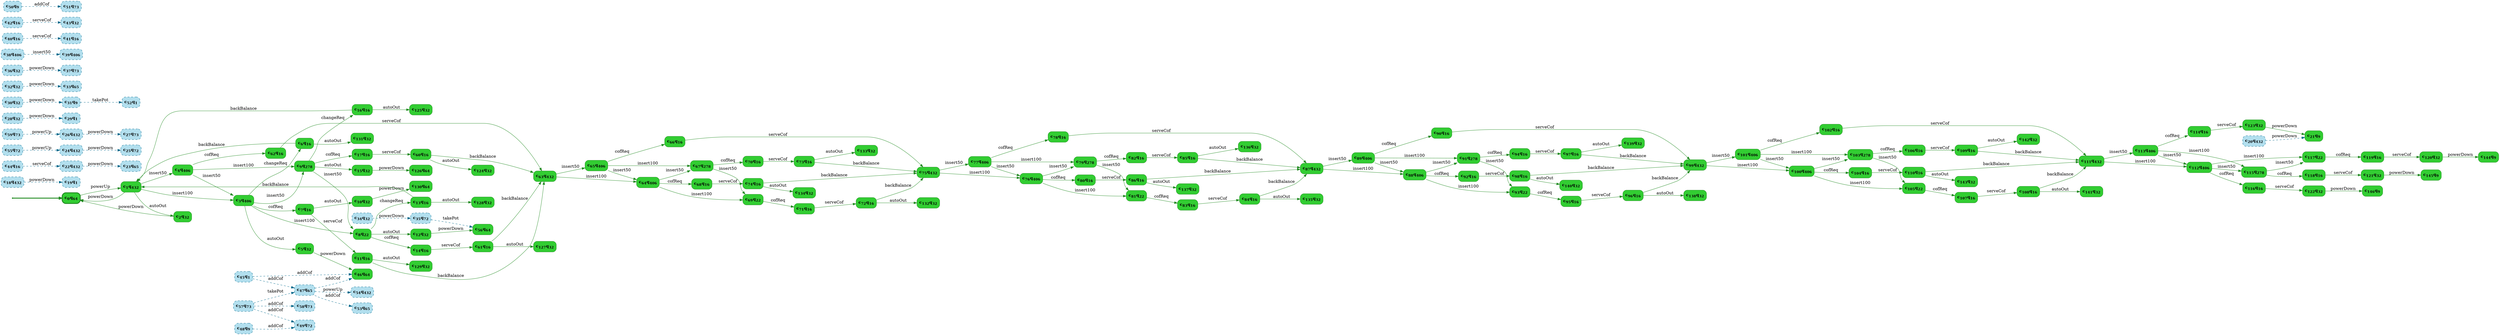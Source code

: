 digraph g {

	rankdir="LR"

	__invisible__[shape="point", color="forestgreen"]
	c0q64[label=<<b>c<sub>0</sub>q<sub>64</sub></b>>, shape="box", style="rounded, filled", fillcolor="limegreen", color="forestgreen", penwidth=3] // Initial
	c1q432[label=<<b>c<sub>1</sub>q<sub>432</sub></b>>, shape="box", style="rounded, filled", fillcolor="limegreen", color="forestgreen"]
	c2q32[label=<<b>c<sub>2</sub>q<sub>32</sub></b>>, shape="box", style="rounded, filled", fillcolor="limegreen", color="forestgreen"]
	c3q406[label=<<b>c<sub>3</sub>q<sub>406</sub></b>>, shape="box", style="rounded, filled", fillcolor="limegreen", color="forestgreen"]
	c5q32[label=<<b>c<sub>5</sub>q<sub>32</sub></b>>, shape="box", style="rounded, filled", fillcolor="limegreen", color="forestgreen"]
	c46q64[label=<<b>c<sub>46</sub>q<sub>64</sub></b>>, shape="box", style="rounded, filled", fillcolor="limegreen", color="forestgreen"]
	c6q16[label=<<b>c<sub>6</sub>q<sub>16</sub></b>>, shape="box", style="rounded, filled", fillcolor="limegreen", color="forestgreen"]
	c131q32[label=<<b>c<sub>131</sub>q<sub>32</sub></b>>, shape="box", style="rounded, filled", fillcolor="limegreen", color="forestgreen"]
	c7q16[label=<<b>c<sub>7</sub>q<sub>16</sub></b>>, shape="box", style="rounded, filled", fillcolor="limegreen", color="forestgreen"]
	c10q32[label=<<b>c<sub>10</sub>q<sub>32</sub></b>>, shape="box", style="rounded, filled", fillcolor="limegreen", color="forestgreen"]
	c130q64[label=<<b>c<sub>130</sub>q<sub>64</sub></b>>, shape="box", style="rounded, filled", fillcolor="limegreen", color="forestgreen"]
	c11q16[label=<<b>c<sub>11</sub>q<sub>16</sub></b>>, shape="box", style="rounded, filled", fillcolor="limegreen", color="forestgreen"]
	c129q32[label=<<b>c<sub>129</sub>q<sub>32</sub></b>>, shape="box", style="rounded, filled", fillcolor="limegreen", color="forestgreen"]
	c63q432[label=<<b>c<sub>63</sub>q<sub>432</sub></b>>, shape="box", style="rounded, filled", fillcolor="limegreen", color="forestgreen"]
	c64q406[label=<<b>c<sub>64</sub>q<sub>406</sub></b>>, shape="box", style="rounded, filled", fillcolor="limegreen", color="forestgreen"]
	c68q16[label=<<b>c<sub>68</sub>q<sub>16</sub></b>>, shape="box", style="rounded, filled", fillcolor="limegreen", color="forestgreen"]
	c74q16[label=<<b>c<sub>74</sub>q<sub>16</sub></b>>, shape="box", style="rounded, filled", fillcolor="limegreen", color="forestgreen"]
	c134q32[label=<<b>c<sub>134</sub>q<sub>32</sub></b>>, shape="box", style="rounded, filled", fillcolor="limegreen", color="forestgreen"]
	c75q432[label=<<b>c<sub>75</sub>q<sub>432</sub></b>>, shape="box", style="rounded, filled", fillcolor="limegreen", color="forestgreen"]
	c76q406[label=<<b>c<sub>76</sub>q<sub>406</sub></b>>, shape="box", style="rounded, filled", fillcolor="limegreen", color="forestgreen"]
	c80q16[label=<<b>c<sub>80</sub>q<sub>16</sub></b>>, shape="box", style="rounded, filled", fillcolor="limegreen", color="forestgreen"]
	c86q16[label=<<b>c<sub>86</sub>q<sub>16</sub></b>>, shape="box", style="rounded, filled", fillcolor="limegreen", color="forestgreen"]
	c137q32[label=<<b>c<sub>137</sub>q<sub>32</sub></b>>, shape="box", style="rounded, filled", fillcolor="limegreen", color="forestgreen"]
	c87q432[label=<<b>c<sub>87</sub>q<sub>432</sub></b>>, shape="box", style="rounded, filled", fillcolor="limegreen", color="forestgreen"]
	c88q406[label=<<b>c<sub>88</sub>q<sub>406</sub></b>>, shape="box", style="rounded, filled", fillcolor="limegreen", color="forestgreen"]
	c92q16[label=<<b>c<sub>92</sub>q<sub>16</sub></b>>, shape="box", style="rounded, filled", fillcolor="limegreen", color="forestgreen"]
	c98q16[label=<<b>c<sub>98</sub>q<sub>16</sub></b>>, shape="box", style="rounded, filled", fillcolor="limegreen", color="forestgreen"]
	c140q32[label=<<b>c<sub>140</sub>q<sub>32</sub></b>>, shape="box", style="rounded, filled", fillcolor="limegreen", color="forestgreen"]
	c99q432[label=<<b>c<sub>99</sub>q<sub>432</sub></b>>, shape="box", style="rounded, filled", fillcolor="limegreen", color="forestgreen"]
	c100q406[label=<<b>c<sub>100</sub>q<sub>406</sub></b>>, shape="box", style="rounded, filled", fillcolor="limegreen", color="forestgreen"]
	c104q16[label=<<b>c<sub>104</sub>q<sub>16</sub></b>>, shape="box", style="rounded, filled", fillcolor="limegreen", color="forestgreen"]
	c110q16[label=<<b>c<sub>110</sub>q<sub>16</sub></b>>, shape="box", style="rounded, filled", fillcolor="limegreen", color="forestgreen"]
	c143q32[label=<<b>c<sub>143</sub>q<sub>32</sub></b>>, shape="box", style="rounded, filled", fillcolor="limegreen", color="forestgreen"]
	c111q432[label=<<b>c<sub>111</sub>q<sub>432</sub></b>>, shape="box", style="rounded, filled", fillcolor="limegreen", color="forestgreen"]
	c112q406[label=<<b>c<sub>112</sub>q<sub>406</sub></b>>, shape="box", style="rounded, filled", fillcolor="limegreen", color="forestgreen"]
	c116q16[label=<<b>c<sub>116</sub>q<sub>16</sub></b>>, shape="box", style="rounded, filled", fillcolor="limegreen", color="forestgreen"]
	c122q32[label=<<b>c<sub>122</sub>q<sub>32</sub></b>>, shape="box", style="rounded, filled", fillcolor="limegreen", color="forestgreen"]
	c146q9[label=<<b>c<sub>146</sub>q<sub>9</sub></b>>, shape="box", style="rounded, filled", fillcolor="limegreen", color="forestgreen"]
	c117q22[label=<<b>c<sub>117</sub>q<sub>22</sub></b>>, shape="box", style="rounded, filled", fillcolor="limegreen", color="forestgreen"]
	c119q16[label=<<b>c<sub>119</sub>q<sub>16</sub></b>>, shape="box", style="rounded, filled", fillcolor="limegreen", color="forestgreen"]
	c120q32[label=<<b>c<sub>120</sub>q<sub>32</sub></b>>, shape="box", style="rounded, filled", fillcolor="limegreen", color="forestgreen"]
	c144q9[label=<<b>c<sub>144</sub>q<sub>9</sub></b>>, shape="box", style="rounded, filled", fillcolor="limegreen", color="forestgreen"]
	c115q278[label=<<b>c<sub>115</sub>q<sub>278</sub></b>>, shape="box", style="rounded, filled", fillcolor="limegreen", color="forestgreen"]
	c118q16[label=<<b>c<sub>118</sub>q<sub>16</sub></b>>, shape="box", style="rounded, filled", fillcolor="limegreen", color="forestgreen"]
	c121q32[label=<<b>c<sub>121</sub>q<sub>32</sub></b>>, shape="box", style="rounded, filled", fillcolor="limegreen", color="forestgreen"]
	c145q9[label=<<b>c<sub>145</sub>q<sub>9</sub></b>>, shape="box", style="rounded, filled", fillcolor="limegreen", color="forestgreen"]
	c113q406[label=<<b>c<sub>113</sub>q<sub>406</sub></b>>, shape="box", style="rounded, filled", fillcolor="limegreen", color="forestgreen"]
	c114q16[label=<<b>c<sub>114</sub>q<sub>16</sub></b>>, shape="box", style="rounded, filled", fillcolor="limegreen", color="forestgreen"]
	c123q32[label=<<b>c<sub>123</sub>q<sub>32</sub></b>>, shape="box", style="rounded, filled", fillcolor="limegreen", color="forestgreen"]
	c21q9[label=<<b>c<sub>21</sub>q<sub>9</sub></b>>, shape="box", style="rounded, filled", fillcolor="limegreen", color="forestgreen"]
	c105q22[label=<<b>c<sub>105</sub>q<sub>22</sub></b>>, shape="box", style="rounded, filled", fillcolor="limegreen", color="forestgreen"]
	c107q16[label=<<b>c<sub>107</sub>q<sub>16</sub></b>>, shape="box", style="rounded, filled", fillcolor="limegreen", color="forestgreen"]
	c108q16[label=<<b>c<sub>108</sub>q<sub>16</sub></b>>, shape="box", style="rounded, filled", fillcolor="limegreen", color="forestgreen"]
	c141q32[label=<<b>c<sub>141</sub>q<sub>32</sub></b>>, shape="box", style="rounded, filled", fillcolor="limegreen", color="forestgreen"]
	c103q278[label=<<b>c<sub>103</sub>q<sub>278</sub></b>>, shape="box", style="rounded, filled", fillcolor="limegreen", color="forestgreen"]
	c106q16[label=<<b>c<sub>106</sub>q<sub>16</sub></b>>, shape="box", style="rounded, filled", fillcolor="limegreen", color="forestgreen"]
	c109q16[label=<<b>c<sub>109</sub>q<sub>16</sub></b>>, shape="box", style="rounded, filled", fillcolor="limegreen", color="forestgreen"]
	c142q32[label=<<b>c<sub>142</sub>q<sub>32</sub></b>>, shape="box", style="rounded, filled", fillcolor="limegreen", color="forestgreen"]
	c101q406[label=<<b>c<sub>101</sub>q<sub>406</sub></b>>, shape="box", style="rounded, filled", fillcolor="limegreen", color="forestgreen"]
	c102q16[label=<<b>c<sub>102</sub>q<sub>16</sub></b>>, shape="box", style="rounded, filled", fillcolor="limegreen", color="forestgreen"]
	c93q22[label=<<b>c<sub>93</sub>q<sub>22</sub></b>>, shape="box", style="rounded, filled", fillcolor="limegreen", color="forestgreen"]
	c95q16[label=<<b>c<sub>95</sub>q<sub>16</sub></b>>, shape="box", style="rounded, filled", fillcolor="limegreen", color="forestgreen"]
	c96q16[label=<<b>c<sub>96</sub>q<sub>16</sub></b>>, shape="box", style="rounded, filled", fillcolor="limegreen", color="forestgreen"]
	c138q32[label=<<b>c<sub>138</sub>q<sub>32</sub></b>>, shape="box", style="rounded, filled", fillcolor="limegreen", color="forestgreen"]
	c91q278[label=<<b>c<sub>91</sub>q<sub>278</sub></b>>, shape="box", style="rounded, filled", fillcolor="limegreen", color="forestgreen"]
	c94q16[label=<<b>c<sub>94</sub>q<sub>16</sub></b>>, shape="box", style="rounded, filled", fillcolor="limegreen", color="forestgreen"]
	c97q16[label=<<b>c<sub>97</sub>q<sub>16</sub></b>>, shape="box", style="rounded, filled", fillcolor="limegreen", color="forestgreen"]
	c139q32[label=<<b>c<sub>139</sub>q<sub>32</sub></b>>, shape="box", style="rounded, filled", fillcolor="limegreen", color="forestgreen"]
	c89q406[label=<<b>c<sub>89</sub>q<sub>406</sub></b>>, shape="box", style="rounded, filled", fillcolor="limegreen", color="forestgreen"]
	c90q16[label=<<b>c<sub>90</sub>q<sub>16</sub></b>>, shape="box", style="rounded, filled", fillcolor="limegreen", color="forestgreen"]
	c81q22[label=<<b>c<sub>81</sub>q<sub>22</sub></b>>, shape="box", style="rounded, filled", fillcolor="limegreen", color="forestgreen"]
	c83q16[label=<<b>c<sub>83</sub>q<sub>16</sub></b>>, shape="box", style="rounded, filled", fillcolor="limegreen", color="forestgreen"]
	c84q16[label=<<b>c<sub>84</sub>q<sub>16</sub></b>>, shape="box", style="rounded, filled", fillcolor="limegreen", color="forestgreen"]
	c135q32[label=<<b>c<sub>135</sub>q<sub>32</sub></b>>, shape="box", style="rounded, filled", fillcolor="limegreen", color="forestgreen"]
	c79q278[label=<<b>c<sub>79</sub>q<sub>278</sub></b>>, shape="box", style="rounded, filled", fillcolor="limegreen", color="forestgreen"]
	c82q16[label=<<b>c<sub>82</sub>q<sub>16</sub></b>>, shape="box", style="rounded, filled", fillcolor="limegreen", color="forestgreen"]
	c85q16[label=<<b>c<sub>85</sub>q<sub>16</sub></b>>, shape="box", style="rounded, filled", fillcolor="limegreen", color="forestgreen"]
	c136q32[label=<<b>c<sub>136</sub>q<sub>32</sub></b>>, shape="box", style="rounded, filled", fillcolor="limegreen", color="forestgreen"]
	c77q406[label=<<b>c<sub>77</sub>q<sub>406</sub></b>>, shape="box", style="rounded, filled", fillcolor="limegreen", color="forestgreen"]
	c78q16[label=<<b>c<sub>78</sub>q<sub>16</sub></b>>, shape="box", style="rounded, filled", fillcolor="limegreen", color="forestgreen"]
	c69q22[label=<<b>c<sub>69</sub>q<sub>22</sub></b>>, shape="box", style="rounded, filled", fillcolor="limegreen", color="forestgreen"]
	c71q16[label=<<b>c<sub>71</sub>q<sub>16</sub></b>>, shape="box", style="rounded, filled", fillcolor="limegreen", color="forestgreen"]
	c72q16[label=<<b>c<sub>72</sub>q<sub>16</sub></b>>, shape="box", style="rounded, filled", fillcolor="limegreen", color="forestgreen"]
	c132q32[label=<<b>c<sub>132</sub>q<sub>32</sub></b>>, shape="box", style="rounded, filled", fillcolor="limegreen", color="forestgreen"]
	c67q278[label=<<b>c<sub>67</sub>q<sub>278</sub></b>>, shape="box", style="rounded, filled", fillcolor="limegreen", color="forestgreen"]
	c70q16[label=<<b>c<sub>70</sub>q<sub>16</sub></b>>, shape="box", style="rounded, filled", fillcolor="limegreen", color="forestgreen"]
	c73q16[label=<<b>c<sub>73</sub>q<sub>16</sub></b>>, shape="box", style="rounded, filled", fillcolor="limegreen", color="forestgreen"]
	c133q32[label=<<b>c<sub>133</sub>q<sub>32</sub></b>>, shape="box", style="rounded, filled", fillcolor="limegreen", color="forestgreen"]
	c65q406[label=<<b>c<sub>65</sub>q<sub>406</sub></b>>, shape="box", style="rounded, filled", fillcolor="limegreen", color="forestgreen"]
	c66q16[label=<<b>c<sub>66</sub>q<sub>16</sub></b>>, shape="box", style="rounded, filled", fillcolor="limegreen", color="forestgreen"]
	c8q22[label=<<b>c<sub>8</sub>q<sub>22</sub></b>>, shape="box", style="rounded, filled", fillcolor="limegreen", color="forestgreen"]
	c12q32[label=<<b>c<sub>12</sub>q<sub>32</sub></b>>, shape="box", style="rounded, filled", fillcolor="limegreen", color="forestgreen"]
	c56q64[label=<<b>c<sub>56</sub>q<sub>64</sub></b>>, shape="box", style="rounded, filled", fillcolor="limegreen", color="forestgreen"]
	c13q16[label=<<b>c<sub>13</sub>q<sub>16</sub></b>>, shape="box", style="rounded, filled", fillcolor="limegreen", color="forestgreen"]
	c128q32[label=<<b>c<sub>128</sub>q<sub>32</sub></b>>, shape="box", style="rounded, filled", fillcolor="limegreen", color="forestgreen"]
	c14q16[label=<<b>c<sub>14</sub>q<sub>16</sub></b>>, shape="box", style="rounded, filled", fillcolor="limegreen", color="forestgreen"]
	c61q16[label=<<b>c<sub>61</sub>q<sub>16</sub></b>>, shape="box", style="rounded, filled", fillcolor="limegreen", color="forestgreen"]
	c127q32[label=<<b>c<sub>127</sub>q<sub>32</sub></b>>, shape="box", style="rounded, filled", fillcolor="limegreen", color="forestgreen"]
	c9q278[label=<<b>c<sub>9</sub>q<sub>278</sub></b>>, shape="box", style="rounded, filled", fillcolor="limegreen", color="forestgreen"]
	c15q32[label=<<b>c<sub>15</sub>q<sub>32</sub></b>>, shape="box", style="rounded, filled", fillcolor="limegreen", color="forestgreen"]
	c126q64[label=<<b>c<sub>126</sub>q<sub>64</sub></b>>, shape="box", style="rounded, filled", fillcolor="limegreen", color="forestgreen"]
	c16q16[label=<<b>c<sub>16</sub>q<sub>16</sub></b>>, shape="box", style="rounded, filled", fillcolor="limegreen", color="forestgreen"]
	c125q32[label=<<b>c<sub>125</sub>q<sub>32</sub></b>>, shape="box", style="rounded, filled", fillcolor="limegreen", color="forestgreen"]
	c17q16[label=<<b>c<sub>17</sub>q<sub>16</sub></b>>, shape="box", style="rounded, filled", fillcolor="limegreen", color="forestgreen"]
	c60q16[label=<<b>c<sub>60</sub>q<sub>16</sub></b>>, shape="box", style="rounded, filled", fillcolor="limegreen", color="forestgreen"]
	c124q32[label=<<b>c<sub>124</sub>q<sub>32</sub></b>>, shape="box", style="rounded, filled", fillcolor="limegreen", color="forestgreen"]
	c4q406[label=<<b>c<sub>4</sub>q<sub>406</sub></b>>, shape="box", style="rounded, filled", fillcolor="limegreen", color="forestgreen"]
	c62q16[label=<<b>c<sub>62</sub>q<sub>16</sub></b>>, shape="box", style="rounded, filled", fillcolor="limegreen", color="forestgreen"]
	c18q432[label=<<b>c<sub>18</sub>q<sub>432</sub></b>>, shape="box", style="rounded, filled, dashed", fillcolor="lightblue2", color="deepskyblue4"]
	c19q1[label=<<b>c<sub>19</sub>q<sub>1</sub></b>>, shape="box", style="rounded, filled, dashed", fillcolor="lightblue2", color="deepskyblue4"]
	c20q432[label=<<b>c<sub>20</sub>q<sub>432</sub></b>>, shape="box", style="rounded, filled, dashed", fillcolor="lightblue2", color="deepskyblue4"]
	c22q432[label=<<b>c<sub>22</sub>q<sub>432</sub></b>>, shape="box", style="rounded, filled, dashed", fillcolor="lightblue2", color="deepskyblue4"]
	c23q65[label=<<b>c<sub>23</sub>q<sub>65</sub></b>>, shape="box", style="rounded, filled, dashed", fillcolor="lightblue2", color="deepskyblue4"]
	c24q432[label=<<b>c<sub>24</sub>q<sub>432</sub></b>>, shape="box", style="rounded, filled, dashed", fillcolor="lightblue2", color="deepskyblue4"]
	c25q72[label=<<b>c<sub>25</sub>q<sub>72</sub></b>>, shape="box", style="rounded, filled, dashed", fillcolor="lightblue2", color="deepskyblue4"]
	c26q432[label=<<b>c<sub>26</sub>q<sub>432</sub></b>>, shape="box", style="rounded, filled, dashed", fillcolor="lightblue2", color="deepskyblue4"]
	c27q73[label=<<b>c<sub>27</sub>q<sub>73</sub></b>>, shape="box", style="rounded, filled, dashed", fillcolor="lightblue2", color="deepskyblue4"]
	c28q32[label=<<b>c<sub>28</sub>q<sub>32</sub></b>>, shape="box", style="rounded, filled, dashed", fillcolor="lightblue2", color="deepskyblue4"]
	c29q1[label=<<b>c<sub>29</sub>q<sub>1</sub></b>>, shape="box", style="rounded, filled, dashed", fillcolor="lightblue2", color="deepskyblue4"]
	c30q32[label=<<b>c<sub>30</sub>q<sub>32</sub></b>>, shape="box", style="rounded, filled, dashed", fillcolor="lightblue2", color="deepskyblue4"]
	c31q9[label=<<b>c<sub>31</sub>q<sub>9</sub></b>>, shape="box", style="rounded, filled, dashed", fillcolor="lightblue2", color="deepskyblue4"]
	c32q32[label=<<b>c<sub>32</sub>q<sub>32</sub></b>>, shape="box", style="rounded, filled, dashed", fillcolor="lightblue2", color="deepskyblue4"]
	c33q65[label=<<b>c<sub>33</sub>q<sub>65</sub></b>>, shape="box", style="rounded, filled, dashed", fillcolor="lightblue2", color="deepskyblue4"]
	c34q32[label=<<b>c<sub>34</sub>q<sub>32</sub></b>>, shape="box", style="rounded, filled, dashed", fillcolor="lightblue2", color="deepskyblue4"]
	c35q72[label=<<b>c<sub>35</sub>q<sub>72</sub></b>>, shape="box", style="rounded, filled, dashed", fillcolor="lightblue2", color="deepskyblue4"]
	c36q32[label=<<b>c<sub>36</sub>q<sub>32</sub></b>>, shape="box", style="rounded, filled, dashed", fillcolor="lightblue2", color="deepskyblue4"]
	c37q73[label=<<b>c<sub>37</sub>q<sub>73</sub></b>>, shape="box", style="rounded, filled, dashed", fillcolor="lightblue2", color="deepskyblue4"]
	c38q406[label=<<b>c<sub>38</sub>q<sub>406</sub></b>>, shape="box", style="rounded, filled, dashed", fillcolor="lightblue2", color="deepskyblue4"]
	c39q406[label=<<b>c<sub>39</sub>q<sub>406</sub></b>>, shape="box", style="rounded, filled, dashed", fillcolor="lightblue2", color="deepskyblue4"]
	c40q16[label=<<b>c<sub>40</sub>q<sub>16</sub></b>>, shape="box", style="rounded, filled, dashed", fillcolor="lightblue2", color="deepskyblue4"]
	c41q16[label=<<b>c<sub>41</sub>q<sub>16</sub></b>>, shape="box", style="rounded, filled, dashed", fillcolor="lightblue2", color="deepskyblue4"]
	c42q16[label=<<b>c<sub>42</sub>q<sub>16</sub></b>>, shape="box", style="rounded, filled, dashed", fillcolor="lightblue2", color="deepskyblue4"]
	c43q32[label=<<b>c<sub>43</sub>q<sub>32</sub></b>>, shape="box", style="rounded, filled, dashed", fillcolor="lightblue2", color="deepskyblue4"]
	c44q16[label=<<b>c<sub>44</sub>q<sub>16</sub></b>>, shape="box", style="rounded, filled, dashed", fillcolor="lightblue2", color="deepskyblue4"]
	c45q1[label=<<b>c<sub>45</sub>q<sub>1</sub></b>>, shape="box", style="rounded, filled, dashed", fillcolor="lightblue2", color="deepskyblue4"]
	c47q65[label=<<b>c<sub>47</sub>q<sub>65</sub></b>>, shape="box", style="rounded, filled, dashed", fillcolor="lightblue2", color="deepskyblue4"]
	c48q9[label=<<b>c<sub>48</sub>q<sub>9</sub></b>>, shape="box", style="rounded, filled, dashed", fillcolor="lightblue2", color="deepskyblue4"]
	c49q72[label=<<b>c<sub>49</sub>q<sub>72</sub></b>>, shape="box", style="rounded, filled, dashed", fillcolor="lightblue2", color="deepskyblue4"]
	c50q9[label=<<b>c<sub>50</sub>q<sub>9</sub></b>>, shape="box", style="rounded, filled, dashed", fillcolor="lightblue2", color="deepskyblue4"]
	c51q73[label=<<b>c<sub>51</sub>q<sub>73</sub></b>>, shape="box", style="rounded, filled, dashed", fillcolor="lightblue2", color="deepskyblue4"]
	c52q1[label=<<b>c<sub>52</sub>q<sub>1</sub></b>>, shape="box", style="rounded, filled, dashed", fillcolor="lightblue2", color="deepskyblue4"]
	c53q65[label=<<b>c<sub>53</sub>q<sub>65</sub></b>>, shape="box", style="rounded, filled, dashed", fillcolor="lightblue2", color="deepskyblue4"]
	c54q432[label=<<b>c<sub>54</sub>q<sub>432</sub></b>>, shape="box", style="rounded, filled, dashed", fillcolor="lightblue2", color="deepskyblue4"]
	c55q72[label=<<b>c<sub>55</sub>q<sub>72</sub></b>>, shape="box", style="rounded, filled, dashed", fillcolor="lightblue2", color="deepskyblue4"]
	c57q73[label=<<b>c<sub>57</sub>q<sub>73</sub></b>>, shape="box", style="rounded, filled, dashed", fillcolor="lightblue2", color="deepskyblue4"]
	c58q73[label=<<b>c<sub>58</sub>q<sub>73</sub></b>>, shape="box", style="rounded, filled, dashed", fillcolor="lightblue2", color="deepskyblue4"]
	c59q73[label=<<b>c<sub>59</sub>q<sub>73</sub></b>>, shape="box", style="rounded, filled, dashed", fillcolor="lightblue2", color="deepskyblue4"]

	__invisible__ -> c0q64[penwidth=3, color="forestgreen"]
	c0q64 -> c1q432[label=<powerUp>, color="forestgreen"]
	c1q432 -> c2q32[label=<autoOut>, color="forestgreen"]
	c2q32 -> c0q64[label=<powerDown>, color="forestgreen"]
	c1q432 -> c3q406[label=<insert100>, color="forestgreen"]
	c3q406 -> c5q32[label=<autoOut>, color="forestgreen"]
	c5q32 -> c46q64[label=<powerDown>, color="forestgreen"]
	c3q406 -> c6q16[label=<changeReq>, color="forestgreen"]
	c6q16 -> c1q432[label=<backBalance>, color="forestgreen"]
	c6q16 -> c131q32[label=<autoOut>, color="forestgreen"]
	c3q406 -> c7q16[label=<cofReq>, color="forestgreen"]
	c7q16 -> c10q32[label=<autoOut>, color="forestgreen"]
	c10q32 -> c130q64[label=<powerDown>, color="forestgreen"]
	c7q16 -> c11q16[label=<serveCof>, color="forestgreen"]
	c11q16 -> c129q32[label=<autoOut>, color="forestgreen"]
	c11q16 -> c63q432[label=<backBalance>, color="forestgreen"]
	c63q432 -> c64q406[label=<insert100>, color="forestgreen"]
	c64q406 -> c68q16[label=<cofReq>, color="forestgreen"]
	c68q16 -> c74q16[label=<serveCof>, color="forestgreen"]
	c74q16 -> c134q32[label=<autoOut>, color="forestgreen"]
	c74q16 -> c75q432[label=<backBalance>, color="forestgreen"]
	c75q432 -> c76q406[label=<insert100>, color="forestgreen"]
	c76q406 -> c80q16[label=<cofReq>, color="forestgreen"]
	c80q16 -> c86q16[label=<serveCof>, color="forestgreen"]
	c86q16 -> c137q32[label=<autoOut>, color="forestgreen"]
	c86q16 -> c87q432[label=<backBalance>, color="forestgreen"]
	c87q432 -> c88q406[label=<insert100>, color="forestgreen"]
	c88q406 -> c92q16[label=<cofReq>, color="forestgreen"]
	c92q16 -> c98q16[label=<serveCof>, color="forestgreen"]
	c98q16 -> c140q32[label=<autoOut>, color="forestgreen"]
	c98q16 -> c99q432[label=<backBalance>, color="forestgreen"]
	c99q432 -> c100q406[label=<insert100>, color="forestgreen"]
	c100q406 -> c104q16[label=<cofReq>, color="forestgreen"]
	c104q16 -> c110q16[label=<serveCof>, color="forestgreen"]
	c110q16 -> c143q32[label=<autoOut>, color="forestgreen"]
	c110q16 -> c111q432[label=<backBalance>, color="forestgreen"]
	c111q432 -> c112q406[label=<insert100>, color="forestgreen"]
	c112q406 -> c116q16[label=<cofReq>, color="forestgreen"]
	c116q16 -> c122q32[label=<serveCof>, color="forestgreen"]
	c122q32 -> c146q9[label=<powerDown>, color="forestgreen"]
	c112q406 -> c117q22[label=<insert100>, color="forestgreen"]
	c117q22 -> c119q16[label=<cofReq>, color="forestgreen"]
	c119q16 -> c120q32[label=<serveCof>, color="forestgreen"]
	c120q32 -> c144q9[label=<powerDown>, color="forestgreen"]
	c112q406 -> c115q278[label=<insert50>, color="forestgreen"]
	c115q278 -> c118q16[label=<cofReq>, color="forestgreen"]
	c118q16 -> c121q32[label=<serveCof>, color="forestgreen"]
	c121q32 -> c145q9[label=<powerDown>, color="forestgreen"]
	c115q278 -> c117q22[label=<insert50>, color="forestgreen"]
	c111q432 -> c113q406[label=<insert50>, color="forestgreen"]
	c113q406 -> c114q16[label=<cofReq>, color="forestgreen"]
	c114q16 -> c123q32[label=<serveCof>, color="forestgreen"]
	c123q32 -> c21q9[label=<powerDown>, color="forestgreen"]
	c113q406 -> c115q278[label=<insert100>, color="forestgreen"]
	c113q406 -> c112q406[label=<insert50>, color="forestgreen"]
	c100q406 -> c105q22[label=<insert100>, color="forestgreen"]
	c105q22 -> c107q16[label=<cofReq>, color="forestgreen"]
	c107q16 -> c108q16[label=<serveCof>, color="forestgreen"]
	c108q16 -> c141q32[label=<autoOut>, color="forestgreen"]
	c108q16 -> c111q432[label=<backBalance>, color="forestgreen"]
	c100q406 -> c103q278[label=<insert50>, color="forestgreen"]
	c103q278 -> c106q16[label=<cofReq>, color="forestgreen"]
	c106q16 -> c109q16[label=<serveCof>, color="forestgreen"]
	c109q16 -> c142q32[label=<autoOut>, color="forestgreen"]
	c109q16 -> c111q432[label=<backBalance>, color="forestgreen"]
	c103q278 -> c105q22[label=<insert50>, color="forestgreen"]
	c99q432 -> c101q406[label=<insert50>, color="forestgreen"]
	c101q406 -> c102q16[label=<cofReq>, color="forestgreen"]
	c102q16 -> c111q432[label=<serveCof>, color="forestgreen"]
	c101q406 -> c103q278[label=<insert100>, color="forestgreen"]
	c101q406 -> c100q406[label=<insert50>, color="forestgreen"]
	c88q406 -> c93q22[label=<insert100>, color="forestgreen"]
	c93q22 -> c95q16[label=<cofReq>, color="forestgreen"]
	c95q16 -> c96q16[label=<serveCof>, color="forestgreen"]
	c96q16 -> c138q32[label=<autoOut>, color="forestgreen"]
	c96q16 -> c99q432[label=<backBalance>, color="forestgreen"]
	c88q406 -> c91q278[label=<insert50>, color="forestgreen"]
	c91q278 -> c94q16[label=<cofReq>, color="forestgreen"]
	c94q16 -> c97q16[label=<serveCof>, color="forestgreen"]
	c97q16 -> c139q32[label=<autoOut>, color="forestgreen"]
	c97q16 -> c99q432[label=<backBalance>, color="forestgreen"]
	c91q278 -> c93q22[label=<insert50>, color="forestgreen"]
	c87q432 -> c89q406[label=<insert50>, color="forestgreen"]
	c89q406 -> c90q16[label=<cofReq>, color="forestgreen"]
	c90q16 -> c99q432[label=<serveCof>, color="forestgreen"]
	c89q406 -> c91q278[label=<insert100>, color="forestgreen"]
	c89q406 -> c88q406[label=<insert50>, color="forestgreen"]
	c76q406 -> c81q22[label=<insert100>, color="forestgreen"]
	c81q22 -> c83q16[label=<cofReq>, color="forestgreen"]
	c83q16 -> c84q16[label=<serveCof>, color="forestgreen"]
	c84q16 -> c135q32[label=<autoOut>, color="forestgreen"]
	c84q16 -> c87q432[label=<backBalance>, color="forestgreen"]
	c76q406 -> c79q278[label=<insert50>, color="forestgreen"]
	c79q278 -> c82q16[label=<cofReq>, color="forestgreen"]
	c82q16 -> c85q16[label=<serveCof>, color="forestgreen"]
	c85q16 -> c136q32[label=<autoOut>, color="forestgreen"]
	c85q16 -> c87q432[label=<backBalance>, color="forestgreen"]
	c79q278 -> c81q22[label=<insert50>, color="forestgreen"]
	c75q432 -> c77q406[label=<insert50>, color="forestgreen"]
	c77q406 -> c78q16[label=<cofReq>, color="forestgreen"]
	c78q16 -> c87q432[label=<serveCof>, color="forestgreen"]
	c77q406 -> c79q278[label=<insert100>, color="forestgreen"]
	c77q406 -> c76q406[label=<insert50>, color="forestgreen"]
	c64q406 -> c69q22[label=<insert100>, color="forestgreen"]
	c69q22 -> c71q16[label=<cofReq>, color="forestgreen"]
	c71q16 -> c72q16[label=<serveCof>, color="forestgreen"]
	c72q16 -> c132q32[label=<autoOut>, color="forestgreen"]
	c72q16 -> c75q432[label=<backBalance>, color="forestgreen"]
	c64q406 -> c67q278[label=<insert50>, color="forestgreen"]
	c67q278 -> c70q16[label=<cofReq>, color="forestgreen"]
	c70q16 -> c73q16[label=<serveCof>, color="forestgreen"]
	c73q16 -> c133q32[label=<autoOut>, color="forestgreen"]
	c73q16 -> c75q432[label=<backBalance>, color="forestgreen"]
	c67q278 -> c69q22[label=<insert50>, color="forestgreen"]
	c63q432 -> c65q406[label=<insert50>, color="forestgreen"]
	c65q406 -> c66q16[label=<cofReq>, color="forestgreen"]
	c66q16 -> c75q432[label=<serveCof>, color="forestgreen"]
	c65q406 -> c67q278[label=<insert100>, color="forestgreen"]
	c65q406 -> c64q406[label=<insert50>, color="forestgreen"]
	c3q406 -> c8q22[label=<insert100>, color="forestgreen"]
	c8q22 -> c12q32[label=<autoOut>, color="forestgreen"]
	c12q32 -> c56q64[label=<powerDown>, color="forestgreen"]
	c8q22 -> c13q16[label=<changeReq>, color="forestgreen"]
	c13q16 -> c128q32[label=<autoOut>, color="forestgreen"]
	c13q16 -> c1q432[label=<backBalance>, color="forestgreen"]
	c8q22 -> c14q16[label=<cofReq>, color="forestgreen"]
	c14q16 -> c61q16[label=<serveCof>, color="forestgreen"]
	c61q16 -> c127q32[label=<autoOut>, color="forestgreen"]
	c61q16 -> c63q432[label=<backBalance>, color="forestgreen"]
	c3q406 -> c9q278[label=<insert50>, color="forestgreen"]
	c9q278 -> c15q32[label=<autoOut>, color="forestgreen"]
	c15q32 -> c126q64[label=<powerDown>, color="forestgreen"]
	c9q278 -> c16q16[label=<changeReq>, color="forestgreen"]
	c16q16 -> c125q32[label=<autoOut>, color="forestgreen"]
	c16q16 -> c1q432[label=<backBalance>, color="forestgreen"]
	c9q278 -> c17q16[label=<cofReq>, color="forestgreen"]
	c17q16 -> c60q16[label=<serveCof>, color="forestgreen"]
	c60q16 -> c124q32[label=<autoOut>, color="forestgreen"]
	c60q16 -> c63q432[label=<backBalance>, color="forestgreen"]
	c9q278 -> c8q22[label=<insert50>, color="forestgreen"]
	c1q432 -> c4q406[label=<insert50>, color="forestgreen"]
	c4q406 -> c9q278[label=<insert100>, color="forestgreen"]
	c4q406 -> c3q406[label=<insert50>, color="forestgreen"]
	c4q406 -> c62q16[label=<cofReq>, color="forestgreen"]
	c62q16 -> c63q432[label=<serveCof>, color="forestgreen"]
	c1q432 -> c0q64[label=<powerDown>, color="forestgreen"]
	c18q432 -> c19q1[label=<powerDown>, color="deepskyblue4", style="dashed"]
	c20q432 -> c21q9[label=<powerDown>, color="deepskyblue4", style="dashed"]
	c22q432 -> c23q65[label=<powerDown>, color="deepskyblue4", style="dashed"]
	c24q432 -> c25q72[label=<powerDown>, color="deepskyblue4", style="dashed"]
	c26q432 -> c27q73[label=<powerDown>, color="deepskyblue4", style="dashed"]
	c28q32 -> c29q1[label=<powerDown>, color="deepskyblue4", style="dashed"]
	c30q32 -> c31q9[label=<powerDown>, color="deepskyblue4", style="dashed"]
	c32q32 -> c33q65[label=<powerDown>, color="deepskyblue4", style="dashed"]
	c34q32 -> c35q72[label=<powerDown>, color="deepskyblue4", style="dashed"]
	c36q32 -> c37q73[label=<powerDown>, color="deepskyblue4", style="dashed"]
	c38q406 -> c39q406[label=<insert50>, color="deepskyblue4", style="dashed"]
	c40q16 -> c41q16[label=<serveCof>, color="deepskyblue4", style="dashed"]
	c42q16 -> c43q32[label=<serveCof>, color="deepskyblue4", style="dashed"]
	c44q16 -> c22q432[label=<serveCof>, color="deepskyblue4", style="dashed"]
	c45q1 -> c46q64[label=<addCof>, color="deepskyblue4", style="dashed"]
	c45q1 -> c47q65[label=<addCof>, color="deepskyblue4", style="dashed"]
	c48q9 -> c49q72[label=<addCof>, color="deepskyblue4", style="dashed"]
	c50q9 -> c51q73[label=<addCof>, color="deepskyblue4", style="dashed"]
	c31q9 -> c52q1[label=<takePot>, color="deepskyblue4", style="dashed"]
	c47q65 -> c53q65[label=<addCof>, color="deepskyblue4", style="dashed"]
	c47q65 -> c46q64[label=<addCof>, color="deepskyblue4", style="dashed"]
	c47q65 -> c54q432[label=<powerUp>, color="deepskyblue4", style="dashed"]
	c55q72 -> c24q432[label=<powerUp>, color="deepskyblue4", style="dashed"]
	c35q72 -> c56q64[label=<takePot>, color="deepskyblue4", style="dashed"]
	c57q73 -> c58q73[label=<addCof>, color="deepskyblue4", style="dashed"]
	c57q73 -> c49q72[label=<addCof>, color="deepskyblue4", style="dashed"]
	c59q73 -> c26q432[label=<powerUp>, color="deepskyblue4", style="dashed"]
	c57q73 -> c47q65[label=<takePot>, color="deepskyblue4", style="dashed"]

}
